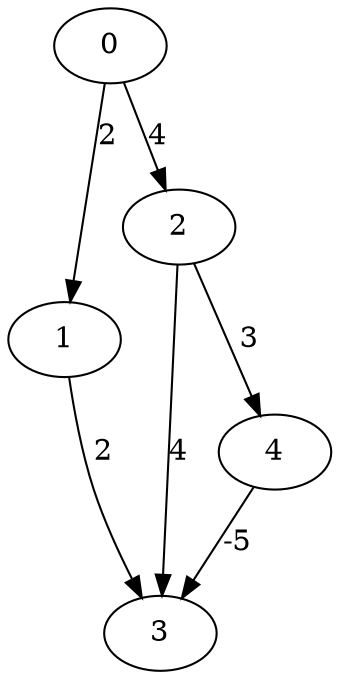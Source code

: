 digraph G {
  0 -> 1 [label="2"];
  0 -> 2 [label="4"];
  1 -> 3 [label="2"];
  2 -> 4 [label="3"];
  2 -> 3 [label="4"];
  4 -> 3 [label="-5"];
}
